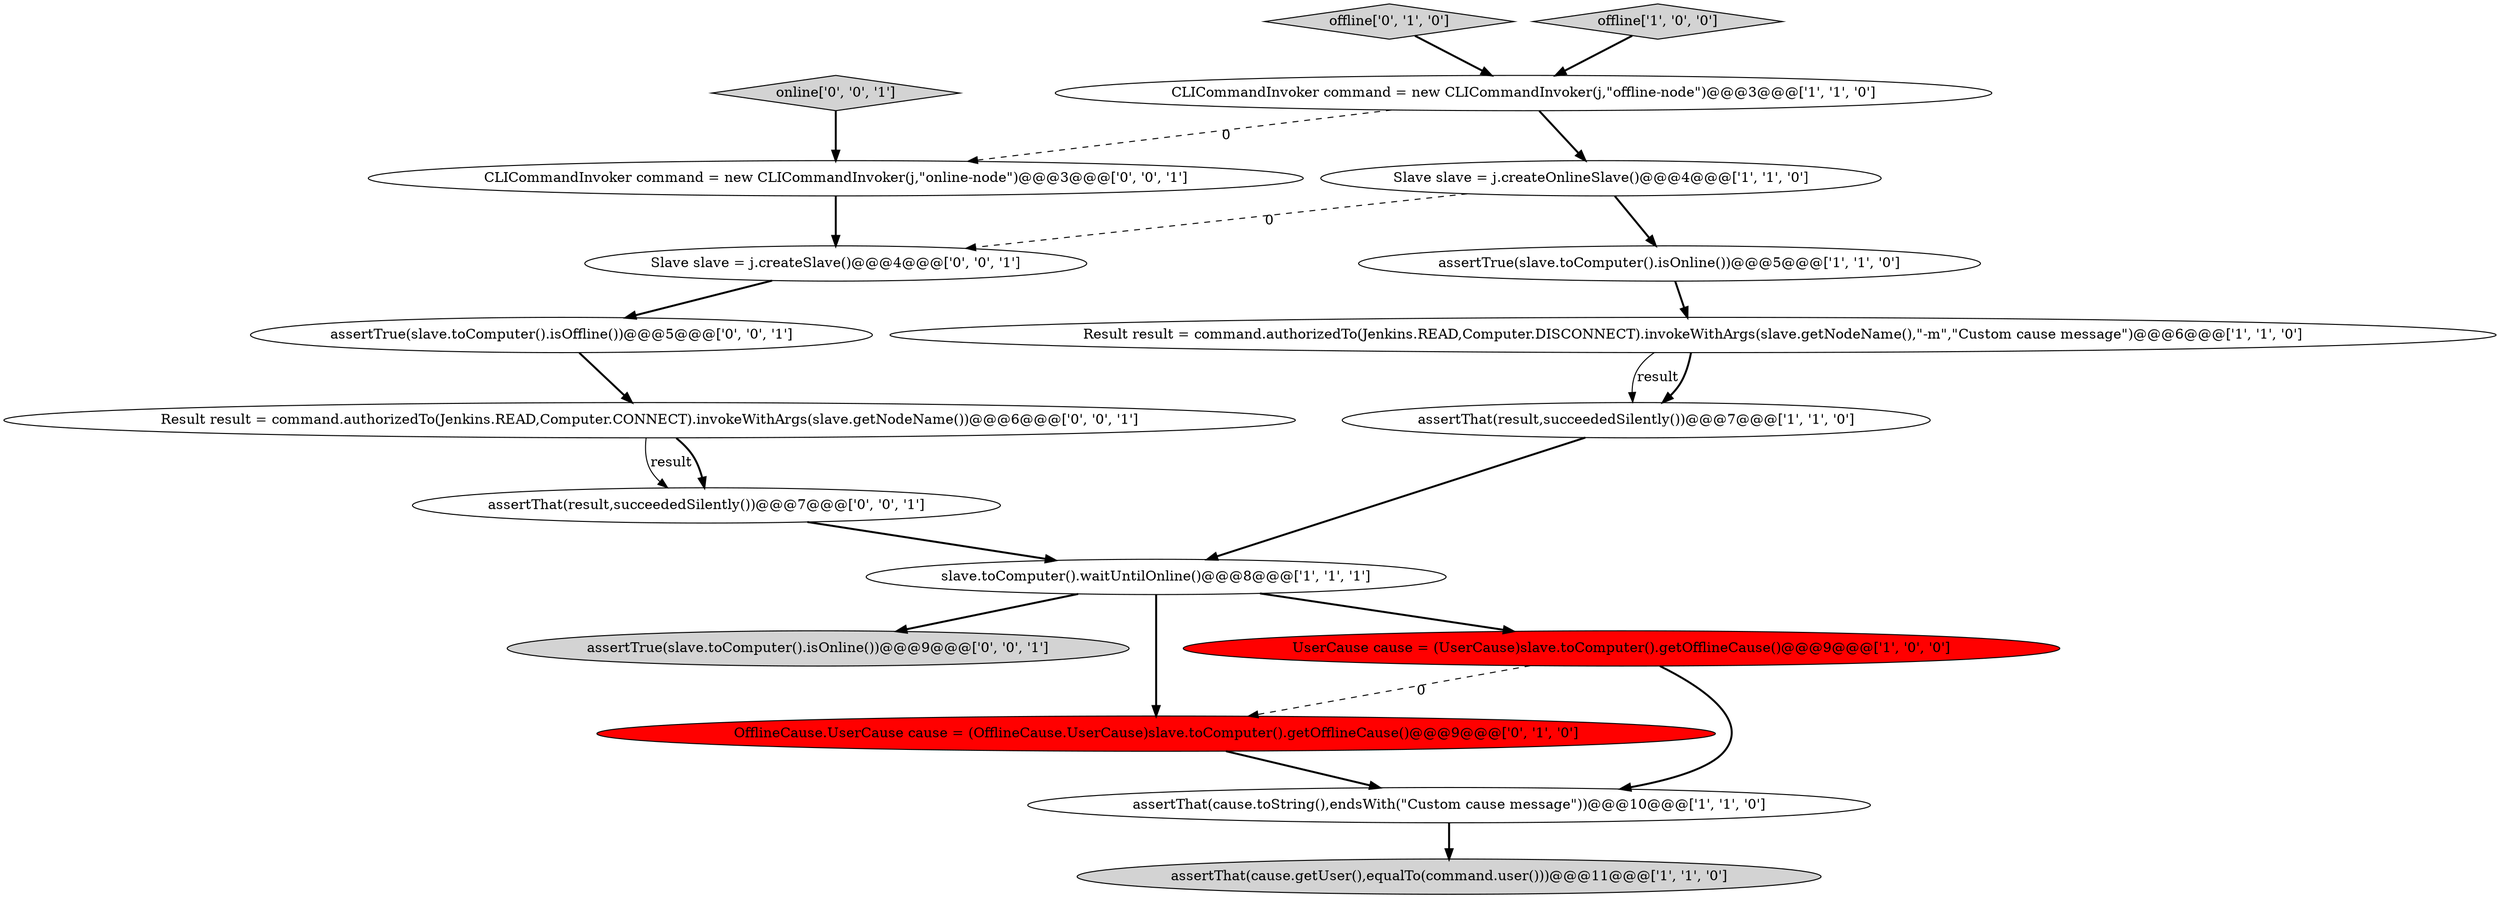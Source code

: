 digraph {
0 [style = filled, label = "slave.toComputer().waitUntilOnline()@@@8@@@['1', '1', '1']", fillcolor = white, shape = ellipse image = "AAA0AAABBB1BBB"];
17 [style = filled, label = "assertThat(result,succeededSilently())@@@7@@@['0', '0', '1']", fillcolor = white, shape = ellipse image = "AAA0AAABBB3BBB"];
16 [style = filled, label = "assertTrue(slave.toComputer().isOffline())@@@5@@@['0', '0', '1']", fillcolor = white, shape = ellipse image = "AAA0AAABBB3BBB"];
4 [style = filled, label = "assertThat(result,succeededSilently())@@@7@@@['1', '1', '0']", fillcolor = white, shape = ellipse image = "AAA0AAABBB1BBB"];
6 [style = filled, label = "Slave slave = j.createOnlineSlave()@@@4@@@['1', '1', '0']", fillcolor = white, shape = ellipse image = "AAA0AAABBB1BBB"];
12 [style = filled, label = "CLICommandInvoker command = new CLICommandInvoker(j,\"online-node\")@@@3@@@['0', '0', '1']", fillcolor = white, shape = ellipse image = "AAA0AAABBB3BBB"];
3 [style = filled, label = "assertThat(cause.getUser(),equalTo(command.user()))@@@11@@@['1', '1', '0']", fillcolor = lightgray, shape = ellipse image = "AAA0AAABBB1BBB"];
2 [style = filled, label = "CLICommandInvoker command = new CLICommandInvoker(j,\"offline-node\")@@@3@@@['1', '1', '0']", fillcolor = white, shape = ellipse image = "AAA0AAABBB1BBB"];
18 [style = filled, label = "assertTrue(slave.toComputer().isOnline())@@@9@@@['0', '0', '1']", fillcolor = lightgray, shape = ellipse image = "AAA0AAABBB3BBB"];
11 [style = filled, label = "offline['0', '1', '0']", fillcolor = lightgray, shape = diamond image = "AAA0AAABBB2BBB"];
1 [style = filled, label = "assertThat(cause.toString(),endsWith(\"Custom cause message\"))@@@10@@@['1', '1', '0']", fillcolor = white, shape = ellipse image = "AAA0AAABBB1BBB"];
5 [style = filled, label = "Result result = command.authorizedTo(Jenkins.READ,Computer.DISCONNECT).invokeWithArgs(slave.getNodeName(),\"-m\",\"Custom cause message\")@@@6@@@['1', '1', '0']", fillcolor = white, shape = ellipse image = "AAA0AAABBB1BBB"];
10 [style = filled, label = "OfflineCause.UserCause cause = (OfflineCause.UserCause)slave.toComputer().getOfflineCause()@@@9@@@['0', '1', '0']", fillcolor = red, shape = ellipse image = "AAA1AAABBB2BBB"];
14 [style = filled, label = "Slave slave = j.createSlave()@@@4@@@['0', '0', '1']", fillcolor = white, shape = ellipse image = "AAA0AAABBB3BBB"];
15 [style = filled, label = "online['0', '0', '1']", fillcolor = lightgray, shape = diamond image = "AAA0AAABBB3BBB"];
9 [style = filled, label = "assertTrue(slave.toComputer().isOnline())@@@5@@@['1', '1', '0']", fillcolor = white, shape = ellipse image = "AAA0AAABBB1BBB"];
7 [style = filled, label = "UserCause cause = (UserCause)slave.toComputer().getOfflineCause()@@@9@@@['1', '0', '0']", fillcolor = red, shape = ellipse image = "AAA1AAABBB1BBB"];
13 [style = filled, label = "Result result = command.authorizedTo(Jenkins.READ,Computer.CONNECT).invokeWithArgs(slave.getNodeName())@@@6@@@['0', '0', '1']", fillcolor = white, shape = ellipse image = "AAA0AAABBB3BBB"];
8 [style = filled, label = "offline['1', '0', '0']", fillcolor = lightgray, shape = diamond image = "AAA0AAABBB1BBB"];
14->16 [style = bold, label=""];
5->4 [style = solid, label="result"];
16->13 [style = bold, label=""];
7->1 [style = bold, label=""];
2->6 [style = bold, label=""];
1->3 [style = bold, label=""];
13->17 [style = solid, label="result"];
6->14 [style = dashed, label="0"];
11->2 [style = bold, label=""];
4->0 [style = bold, label=""];
0->7 [style = bold, label=""];
2->12 [style = dashed, label="0"];
13->17 [style = bold, label=""];
0->10 [style = bold, label=""];
17->0 [style = bold, label=""];
8->2 [style = bold, label=""];
5->4 [style = bold, label=""];
12->14 [style = bold, label=""];
9->5 [style = bold, label=""];
7->10 [style = dashed, label="0"];
0->18 [style = bold, label=""];
15->12 [style = bold, label=""];
6->9 [style = bold, label=""];
10->1 [style = bold, label=""];
}
